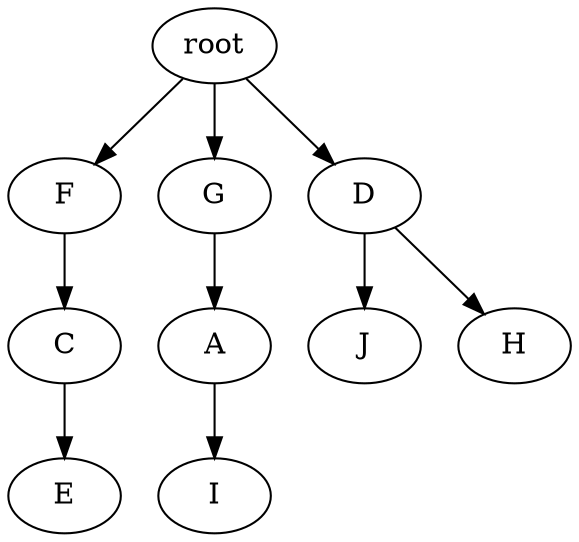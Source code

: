 strict digraph G {
	graph [name=G];
	0	[label=root];
	1	[label=F];
	0 -> 1;
	2	[label=G];
	0 -> 2;
	3	[label=D];
	0 -> 3;
	4	[label=C];
	1 -> 4;
	5	[label=A];
	2 -> 5;
	6	[label=J];
	3 -> 6;
	7	[label=H];
	3 -> 7;
	8	[label=E];
	4 -> 8;
	9	[label=I];
	5 -> 9;
}
